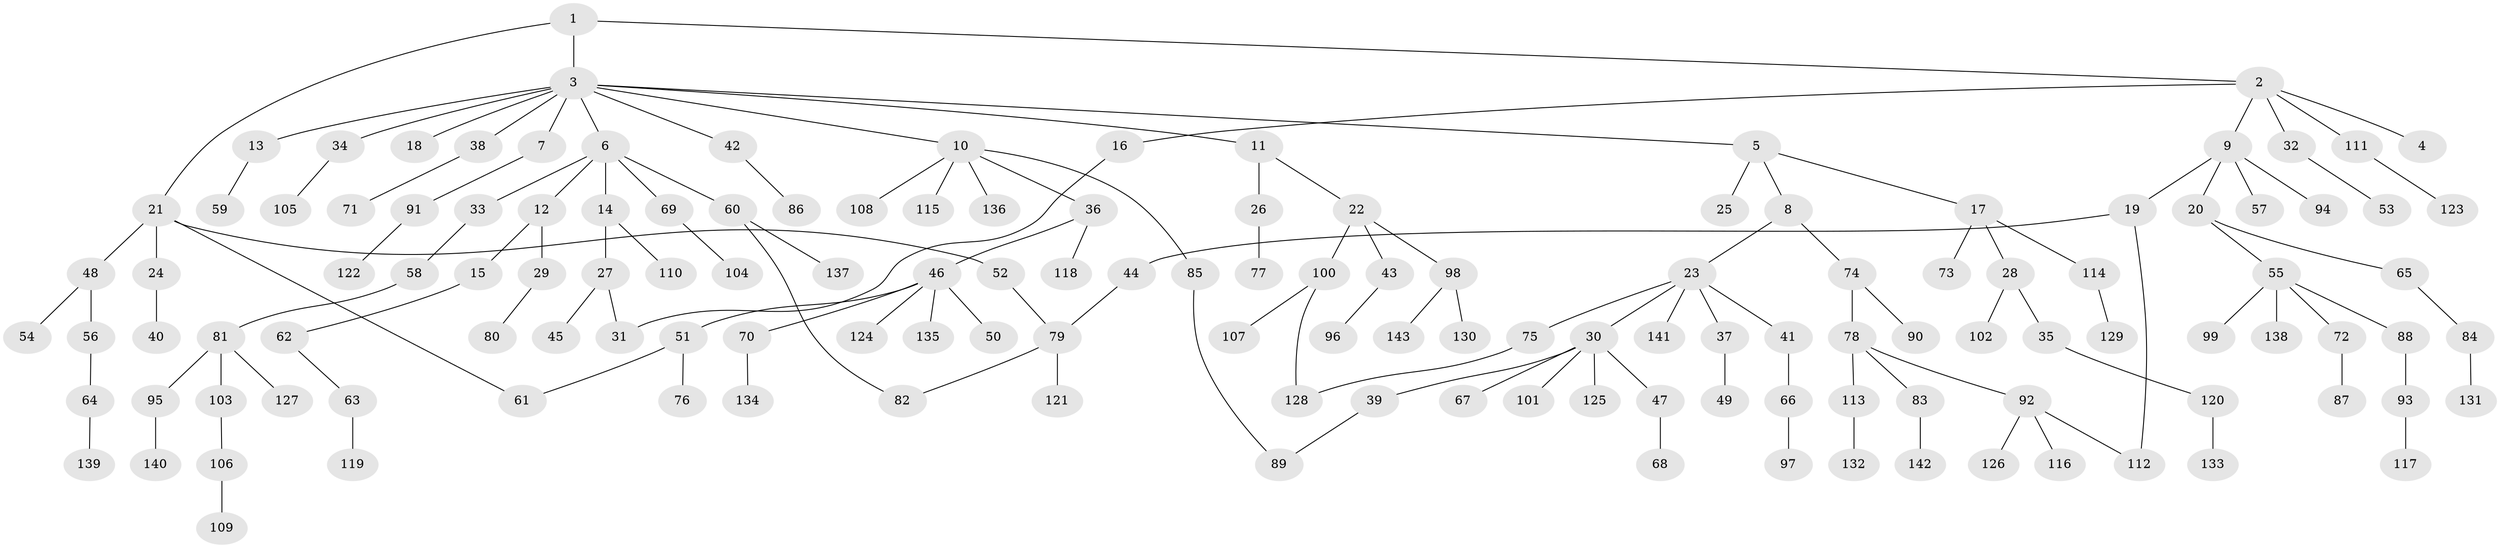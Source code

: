 // coarse degree distribution, {3: 0.08, 6: 0.03, 11: 0.01, 1: 0.52, 7: 0.02, 4: 0.05, 5: 0.05, 2: 0.24}
// Generated by graph-tools (version 1.1) at 2025/51/02/27/25 19:51:36]
// undirected, 143 vertices, 149 edges
graph export_dot {
graph [start="1"]
  node [color=gray90,style=filled];
  1;
  2;
  3;
  4;
  5;
  6;
  7;
  8;
  9;
  10;
  11;
  12;
  13;
  14;
  15;
  16;
  17;
  18;
  19;
  20;
  21;
  22;
  23;
  24;
  25;
  26;
  27;
  28;
  29;
  30;
  31;
  32;
  33;
  34;
  35;
  36;
  37;
  38;
  39;
  40;
  41;
  42;
  43;
  44;
  45;
  46;
  47;
  48;
  49;
  50;
  51;
  52;
  53;
  54;
  55;
  56;
  57;
  58;
  59;
  60;
  61;
  62;
  63;
  64;
  65;
  66;
  67;
  68;
  69;
  70;
  71;
  72;
  73;
  74;
  75;
  76;
  77;
  78;
  79;
  80;
  81;
  82;
  83;
  84;
  85;
  86;
  87;
  88;
  89;
  90;
  91;
  92;
  93;
  94;
  95;
  96;
  97;
  98;
  99;
  100;
  101;
  102;
  103;
  104;
  105;
  106;
  107;
  108;
  109;
  110;
  111;
  112;
  113;
  114;
  115;
  116;
  117;
  118;
  119;
  120;
  121;
  122;
  123;
  124;
  125;
  126;
  127;
  128;
  129;
  130;
  131;
  132;
  133;
  134;
  135;
  136;
  137;
  138;
  139;
  140;
  141;
  142;
  143;
  1 -- 2;
  1 -- 3;
  1 -- 21;
  2 -- 4;
  2 -- 9;
  2 -- 16;
  2 -- 32;
  2 -- 111;
  3 -- 5;
  3 -- 6;
  3 -- 7;
  3 -- 10;
  3 -- 11;
  3 -- 13;
  3 -- 18;
  3 -- 34;
  3 -- 38;
  3 -- 42;
  5 -- 8;
  5 -- 17;
  5 -- 25;
  6 -- 12;
  6 -- 14;
  6 -- 33;
  6 -- 60;
  6 -- 69;
  7 -- 91;
  8 -- 23;
  8 -- 74;
  9 -- 19;
  9 -- 20;
  9 -- 57;
  9 -- 94;
  10 -- 36;
  10 -- 85;
  10 -- 108;
  10 -- 115;
  10 -- 136;
  11 -- 22;
  11 -- 26;
  12 -- 15;
  12 -- 29;
  13 -- 59;
  14 -- 27;
  14 -- 110;
  15 -- 62;
  16 -- 31;
  17 -- 28;
  17 -- 73;
  17 -- 114;
  19 -- 44;
  19 -- 112;
  20 -- 55;
  20 -- 65;
  21 -- 24;
  21 -- 48;
  21 -- 52;
  21 -- 61;
  22 -- 43;
  22 -- 98;
  22 -- 100;
  23 -- 30;
  23 -- 37;
  23 -- 41;
  23 -- 75;
  23 -- 141;
  24 -- 40;
  26 -- 77;
  27 -- 31;
  27 -- 45;
  28 -- 35;
  28 -- 102;
  29 -- 80;
  30 -- 39;
  30 -- 47;
  30 -- 67;
  30 -- 101;
  30 -- 125;
  32 -- 53;
  33 -- 58;
  34 -- 105;
  35 -- 120;
  36 -- 46;
  36 -- 118;
  37 -- 49;
  38 -- 71;
  39 -- 89;
  41 -- 66;
  42 -- 86;
  43 -- 96;
  44 -- 79;
  46 -- 50;
  46 -- 51;
  46 -- 70;
  46 -- 124;
  46 -- 135;
  47 -- 68;
  48 -- 54;
  48 -- 56;
  51 -- 61;
  51 -- 76;
  52 -- 79;
  55 -- 72;
  55 -- 88;
  55 -- 99;
  55 -- 138;
  56 -- 64;
  58 -- 81;
  60 -- 137;
  60 -- 82;
  62 -- 63;
  63 -- 119;
  64 -- 139;
  65 -- 84;
  66 -- 97;
  69 -- 104;
  70 -- 134;
  72 -- 87;
  74 -- 78;
  74 -- 90;
  75 -- 128;
  78 -- 83;
  78 -- 92;
  78 -- 113;
  79 -- 82;
  79 -- 121;
  81 -- 95;
  81 -- 103;
  81 -- 127;
  83 -- 142;
  84 -- 131;
  85 -- 89;
  88 -- 93;
  91 -- 122;
  92 -- 112;
  92 -- 116;
  92 -- 126;
  93 -- 117;
  95 -- 140;
  98 -- 130;
  98 -- 143;
  100 -- 107;
  100 -- 128;
  103 -- 106;
  106 -- 109;
  111 -- 123;
  113 -- 132;
  114 -- 129;
  120 -- 133;
}

